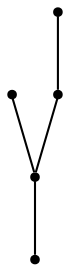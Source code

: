 graph {
  node [shape=point,comment="{\"directed\":false,\"doi\":\"10.1007/978-3-540-31843-9_23\",\"figure\":\"4 (1)\"}"]

  v0 [pos="648.9998841751453,2119.7562662760415"]
  v1 [pos="614.2798714571221,2154.4698206583657"]
  v2 [pos="753.4693200399709,2015.6728871663408"]
  v3 [pos="544.8972043059593,2015.6728871663408"]
  v4 [pos="648.9998841751453,2223.839645385742"]

  v0 -- v1 [id="-1",pos="648.9998841751453,2119.7562662760415 614.2798714571221,2154.4698206583657 614.2798714571221,2154.4698206583657 614.2798714571221,2154.4698206583657"]
  v3 -- v1 [id="-2",pos="544.8972043059593,2015.6728871663408 614.2798714571221,2154.4698206583657 614.2798714571221,2154.4698206583657 614.2798714571221,2154.4698206583657"]
  v1 -- v4 [id="-3",pos="614.2798714571221,2154.4698206583657 648.9998841751453,2223.839645385742 648.9998841751453,2223.839645385742 648.9998841751453,2223.839645385742"]
  v2 -- v0 [id="-5",pos="753.4693200399709,2015.6728871663408 648.9998841751453,2119.7562662760415 648.9998841751453,2119.7562662760415 648.9998841751453,2119.7562662760415"]
}